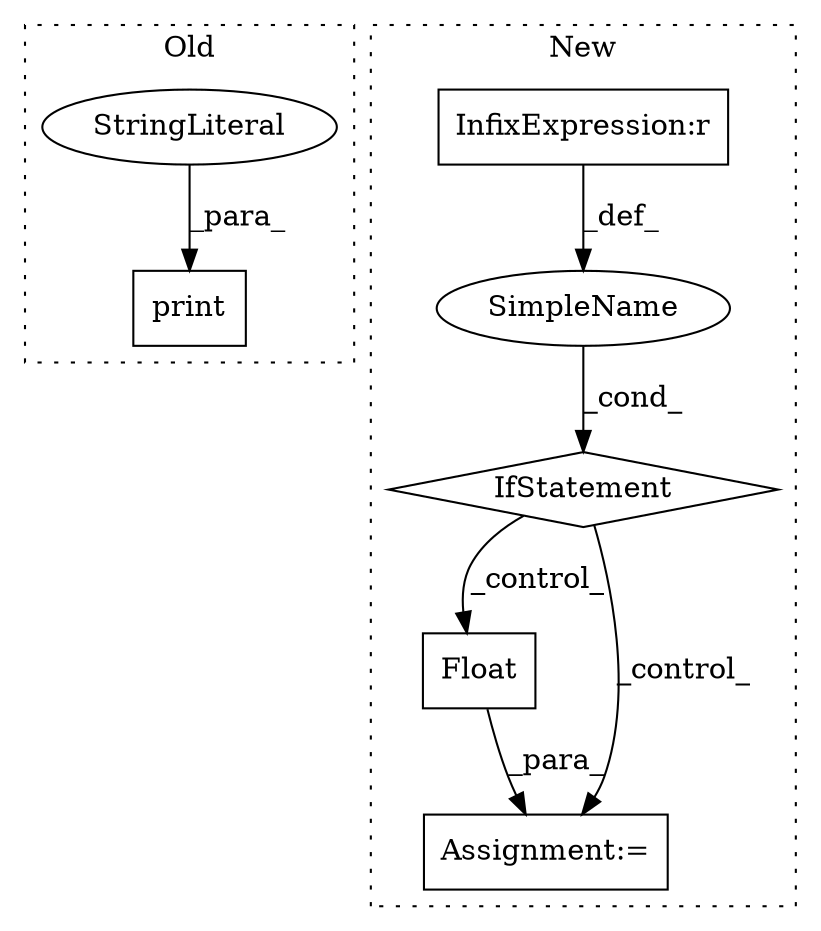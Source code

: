 digraph G {
subgraph cluster0 {
1 [label="print" a="32" s="29693,29705" l="6,1" shape="box"];
6 [label="StringLiteral" a="45" s="29699" l="6" shape="ellipse"];
label = "Old";
style="dotted";
}
subgraph cluster1 {
2 [label="Float" a="32" s="28218,28225" l="6,1" shape="box"];
3 [label="Assignment:=" a="7" s="28200" l="18" shape="box"];
4 [label="SimpleName" a="42" s="" l="" shape="ellipse"];
5 [label="IfStatement" a="25" s="28146,28172" l="4,2" shape="diamond"];
7 [label="InfixExpression:r" a="27" s="28164" l="4" shape="box"];
label = "New";
style="dotted";
}
2 -> 3 [label="_para_"];
4 -> 5 [label="_cond_"];
5 -> 2 [label="_control_"];
5 -> 3 [label="_control_"];
6 -> 1 [label="_para_"];
7 -> 4 [label="_def_"];
}